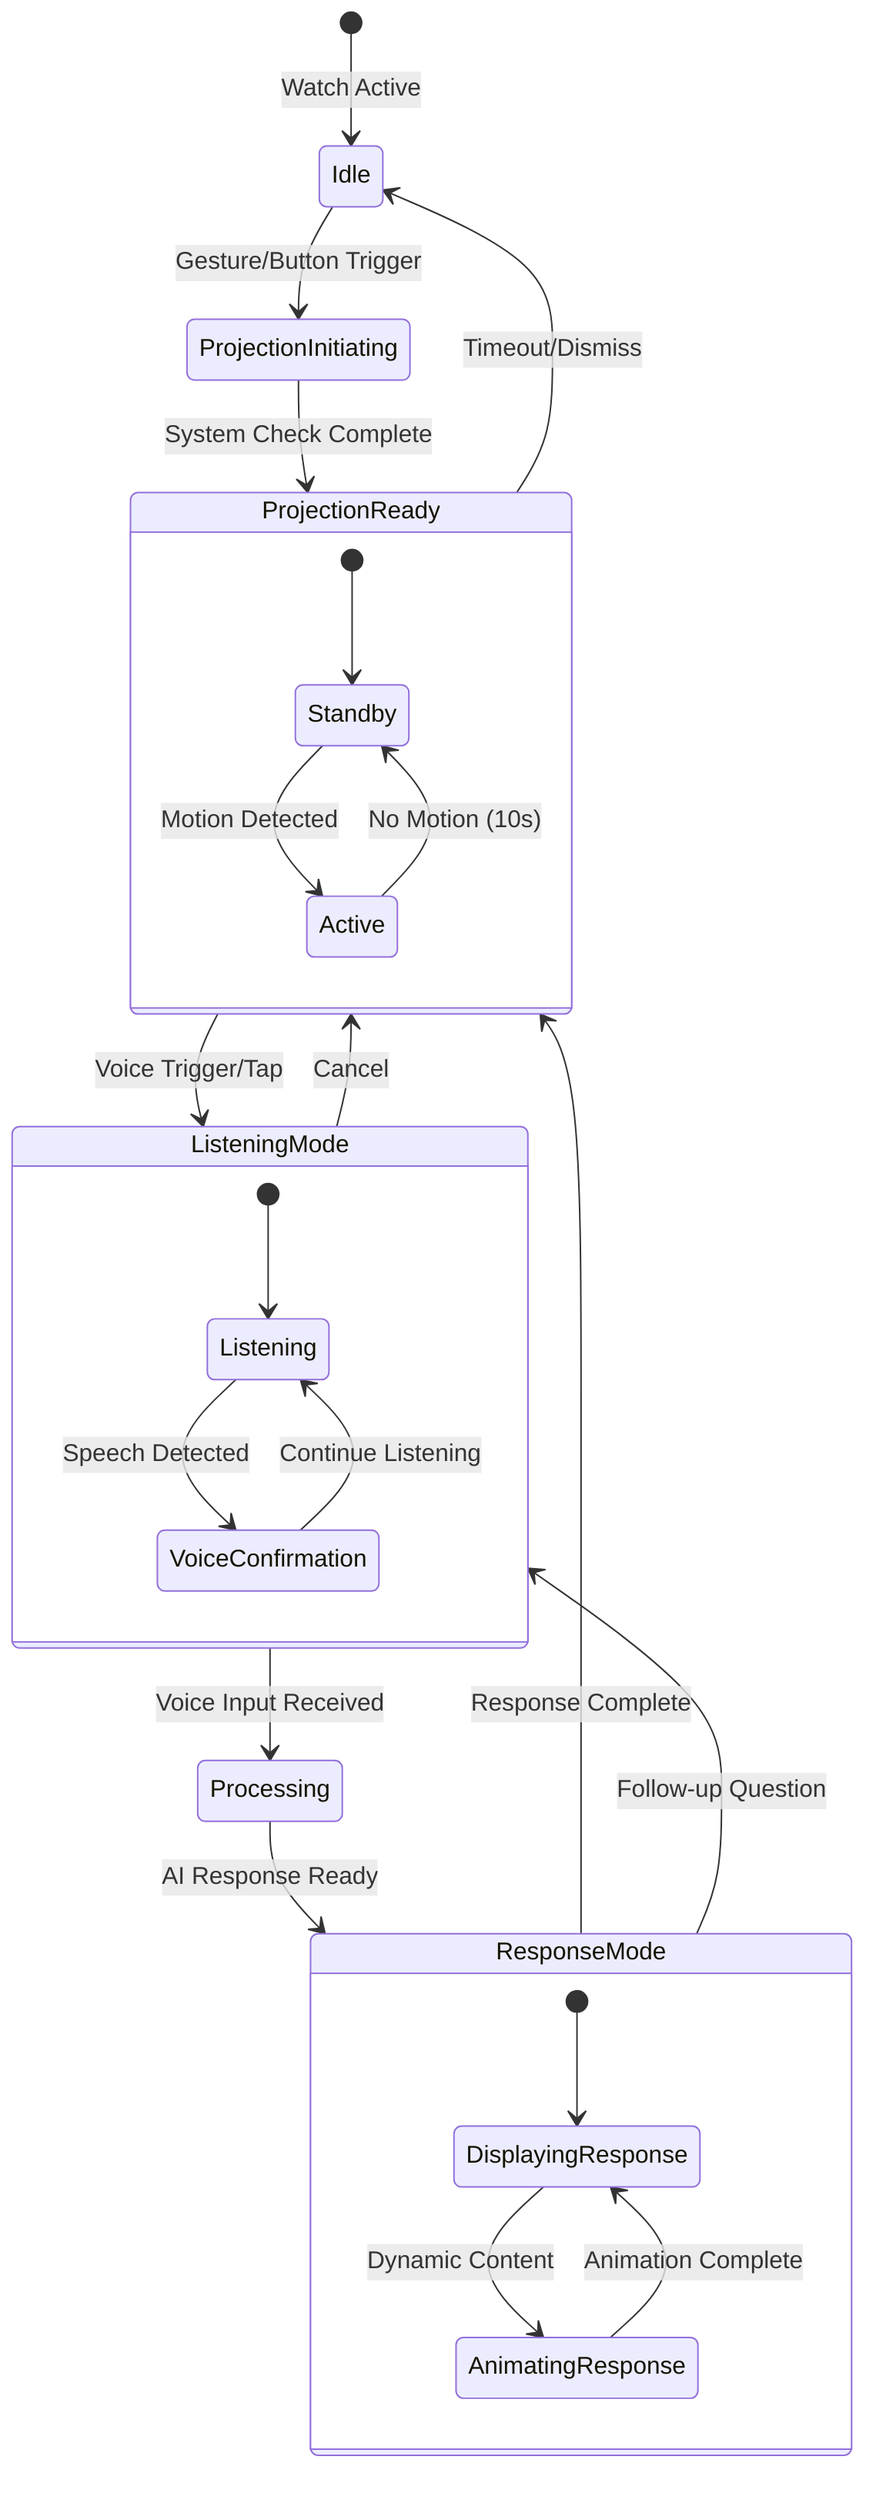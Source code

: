 stateDiagram-v2
    [*] --> Idle: Watch Active
    
    Idle --> ProjectionInitiating: Gesture/Button Trigger
    ProjectionInitiating --> ProjectionReady: System Check Complete
    
    ProjectionReady --> ListeningMode: Voice Trigger/Tap
    ListeningMode --> Processing: Voice Input Received
    
    Processing --> ResponseMode: AI Response Ready
    ResponseMode --> ProjectionReady: Response Complete
    
    state ProjectionReady {
        [*] --> Standby
        Standby --> Active: Motion Detected
        Active --> Standby: No Motion (10s)
    }
    
    state ListeningMode {
        [*] --> Listening
        Listening --> VoiceConfirmation: Speech Detected
        VoiceConfirmation --> Listening: Continue Listening
    }
    
    state ResponseMode {
        [*] --> DisplayingResponse
        DisplayingResponse --> AnimatingResponse: Dynamic Content
        AnimatingResponse --> DisplayingResponse: Animation Complete
    }
    
    ProjectionReady --> Idle: Timeout/Dismiss
    ListeningMode --> ProjectionReady: Cancel
    ResponseMode --> ListeningMode: Follow-up Question